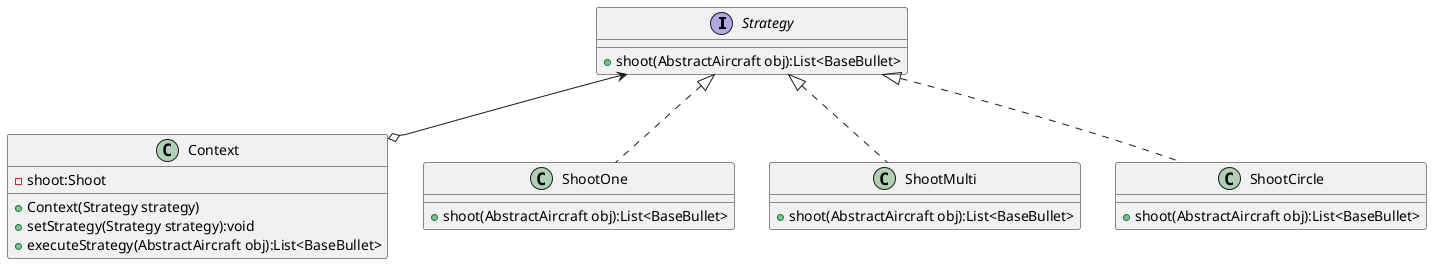 @startuml
'https://plantuml.com/class-diagram

interface Strategy {
    + shoot(AbstractAircraft obj):List<BaseBullet>
}

class Context {
    - shoot:Shoot
    + Context(Strategy strategy)
    + setStrategy(Strategy strategy):void
    + executeStrategy(AbstractAircraft obj):List<BaseBullet>
}

class ShootOne {
    + shoot(AbstractAircraft obj):List<BaseBullet>
}

class ShootMulti {
    + shoot(AbstractAircraft obj):List<BaseBullet>
}

class ShootCircle {
    + shoot(AbstractAircraft obj):List<BaseBullet>
}

Strategy <|.. ShootOne
Strategy <|.. ShootMulti
Strategy <|.. ShootCircle

Strategy <--o  Context

@enduml